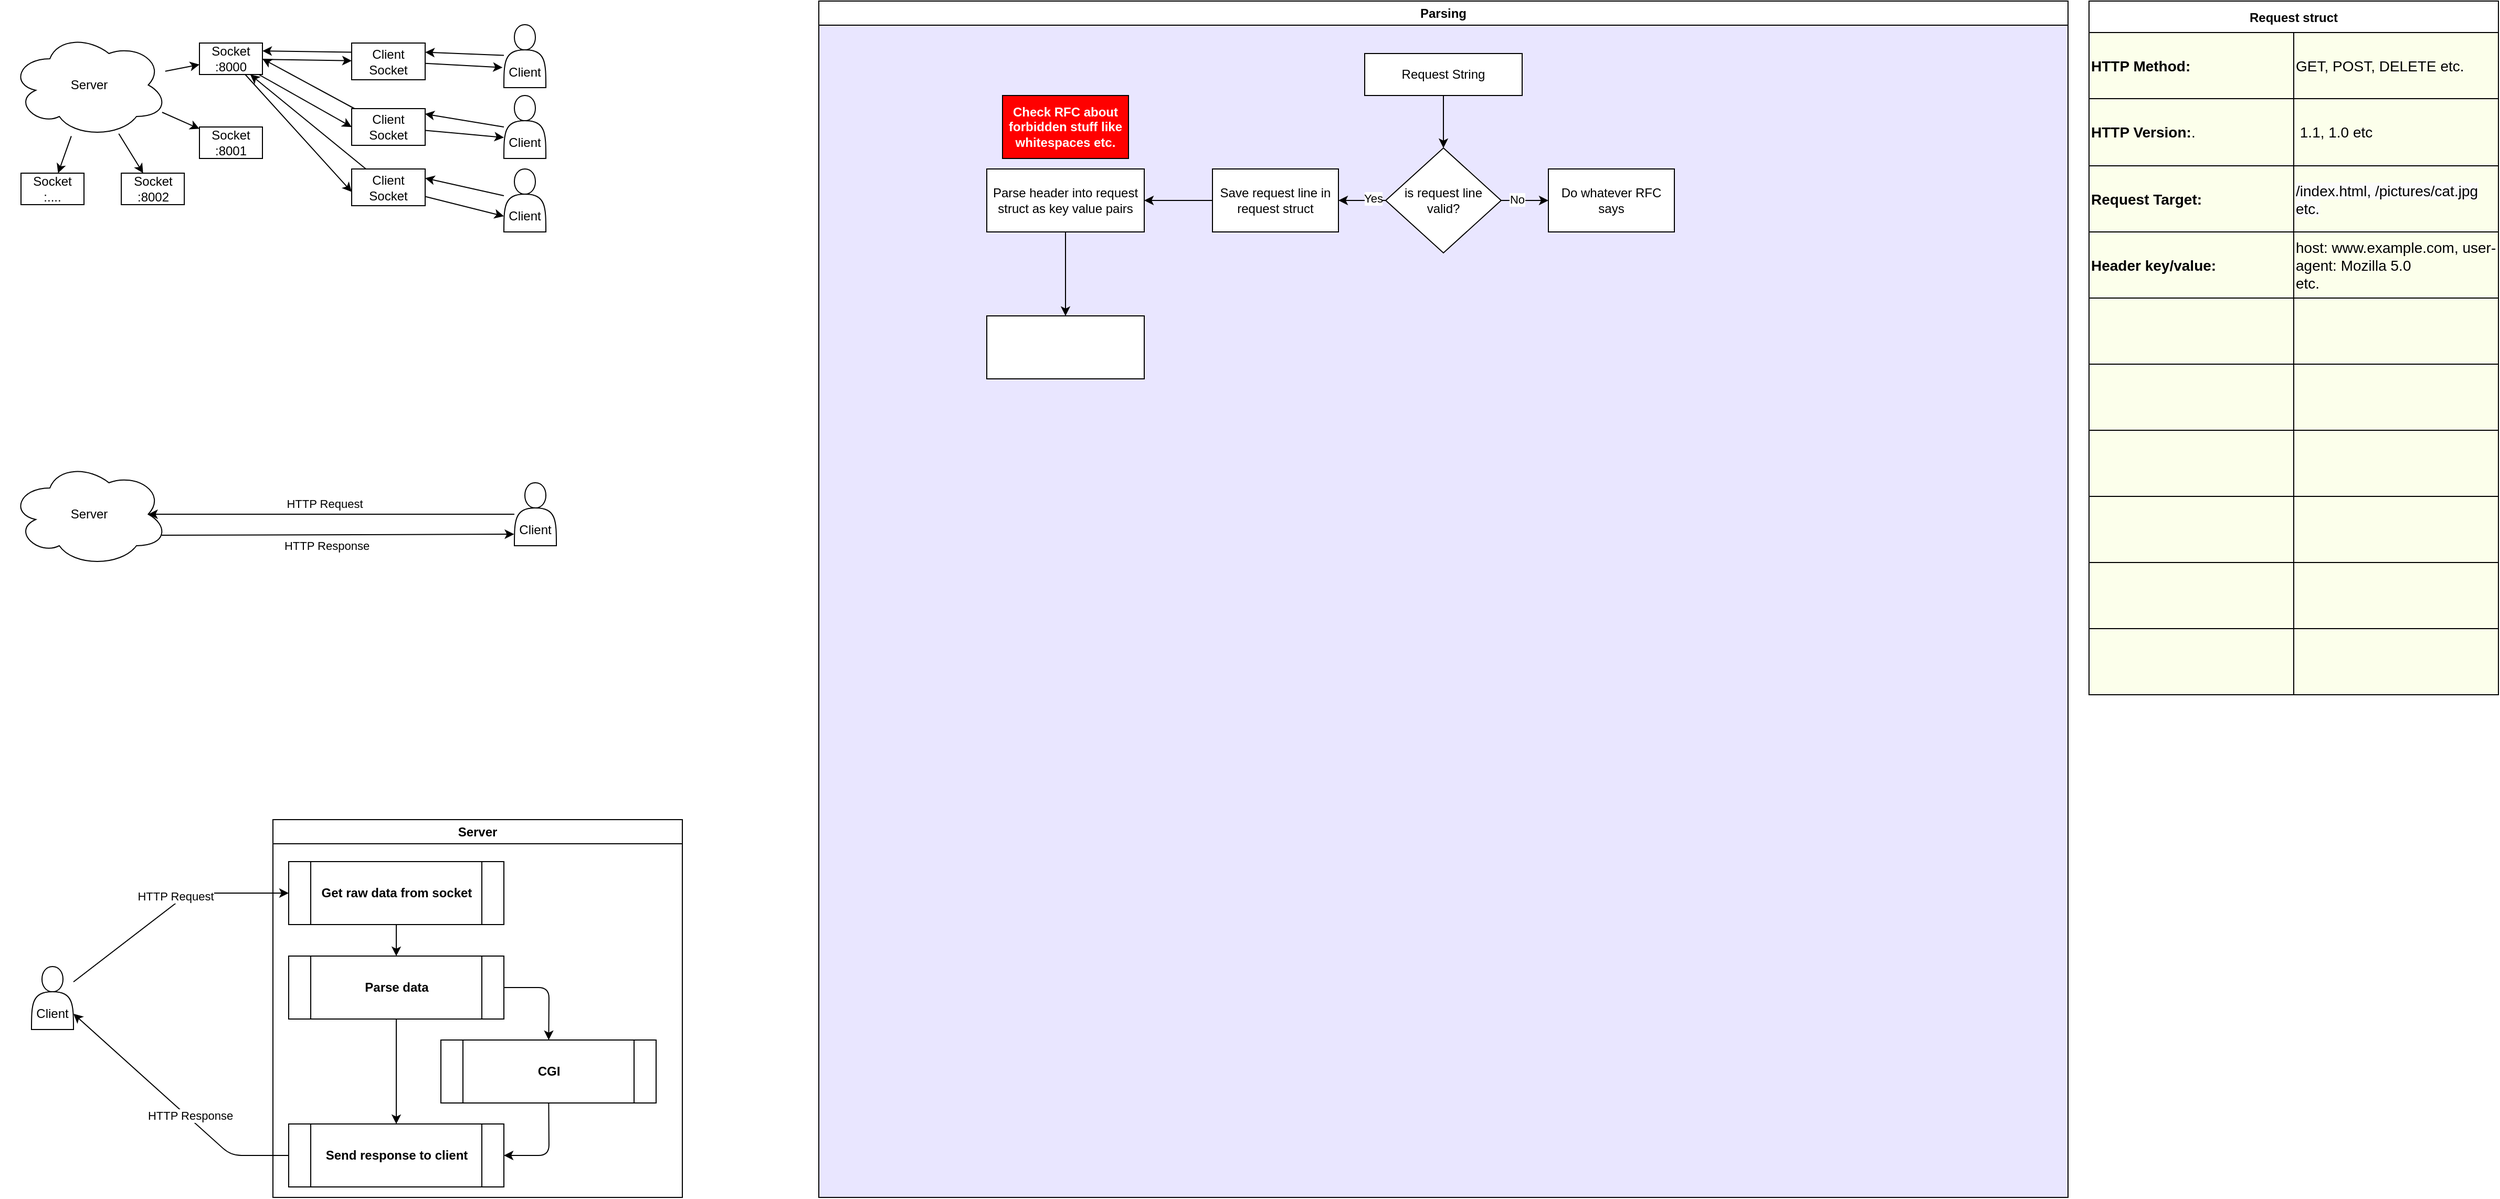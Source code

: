 <mxfile>
    <diagram id="tm-Q9Mv3Nz5z3LRHxRc2" name="Page-1">
        <mxGraphModel dx="2533" dy="1131" grid="1" gridSize="10" guides="1" tooltips="1" connect="1" arrows="1" fold="1" page="1" pageScale="1" pageWidth="850" pageHeight="1100" math="0" shadow="0">
            <root>
                <mxCell id="0"/>
                <mxCell id="1" parent="0"/>
                <mxCell id="5" value="" style="edgeStyle=none;html=1;" parent="1" source="2" target="4" edge="1">
                    <mxGeometry relative="1" as="geometry"/>
                </mxCell>
                <mxCell id="2" value="Server" style="ellipse;shape=cloud;whiteSpace=wrap;html=1;" parent="1" vertex="1">
                    <mxGeometry x="30" y="30" width="150" height="100" as="geometry"/>
                </mxCell>
                <mxCell id="7" value="" style="edgeStyle=none;html=1;" parent="1" source="4" target="6" edge="1">
                    <mxGeometry relative="1" as="geometry"/>
                </mxCell>
                <mxCell id="22" style="edgeStyle=none;html=1;entryX=0;entryY=0.5;entryDx=0;entryDy=0;" parent="1" source="4" target="12" edge="1">
                    <mxGeometry relative="1" as="geometry"/>
                </mxCell>
                <mxCell id="23" style="edgeStyle=none;html=1;entryX=0.001;entryY=0.625;entryDx=0;entryDy=0;entryPerimeter=0;" parent="1" source="4" target="15" edge="1">
                    <mxGeometry relative="1" as="geometry"/>
                </mxCell>
                <mxCell id="4" value="Socket&lt;br&gt;:8000" style="whiteSpace=wrap;html=1;" parent="1" vertex="1">
                    <mxGeometry x="210" y="40" width="60" height="30" as="geometry"/>
                </mxCell>
                <mxCell id="20" style="edgeStyle=none;html=1;entryX=1;entryY=0.25;entryDx=0;entryDy=0;exitX=0;exitY=0.25;exitDx=0;exitDy=0;" parent="1" source="6" target="4" edge="1">
                    <mxGeometry relative="1" as="geometry"/>
                </mxCell>
                <mxCell id="24" style="edgeStyle=none;html=1;entryX=-0.032;entryY=0.681;entryDx=0;entryDy=0;entryPerimeter=0;" parent="1" source="6" target="10" edge="1">
                    <mxGeometry relative="1" as="geometry"/>
                </mxCell>
                <mxCell id="6" value="Client Socket" style="whiteSpace=wrap;html=1;" parent="1" vertex="1">
                    <mxGeometry x="355" y="40" width="70" height="35" as="geometry"/>
                </mxCell>
                <mxCell id="11" style="edgeStyle=none;html=1;entryX=1;entryY=0.25;entryDx=0;entryDy=0;" parent="1" source="10" target="6" edge="1">
                    <mxGeometry relative="1" as="geometry"/>
                </mxCell>
                <mxCell id="10" value="&lt;br&gt;&lt;br&gt;Client" style="shape=actor;whiteSpace=wrap;html=1;" parent="1" vertex="1">
                    <mxGeometry x="500" y="22.5" width="40" height="60" as="geometry"/>
                </mxCell>
                <mxCell id="18" style="edgeStyle=none;html=1;entryX=1;entryY=0.5;entryDx=0;entryDy=0;" parent="1" source="12" target="4" edge="1">
                    <mxGeometry relative="1" as="geometry"/>
                </mxCell>
                <mxCell id="25" value="" style="edgeStyle=none;html=1;entryX=0;entryY=0.667;entryDx=0;entryDy=0;entryPerimeter=0;" parent="1" source="12" target="14" edge="1">
                    <mxGeometry relative="1" as="geometry"/>
                </mxCell>
                <mxCell id="12" value="Client Socket" style="whiteSpace=wrap;html=1;" parent="1" vertex="1">
                    <mxGeometry x="355" y="102.5" width="70" height="35" as="geometry"/>
                </mxCell>
                <mxCell id="13" style="edgeStyle=none;html=1;entryX=0.997;entryY=0.144;entryDx=0;entryDy=0;entryPerimeter=0;" parent="1" target="12" edge="1">
                    <mxGeometry relative="1" as="geometry">
                        <mxPoint x="500" y="120" as="sourcePoint"/>
                    </mxGeometry>
                </mxCell>
                <mxCell id="14" value="&lt;br&gt;&lt;br&gt;Client" style="shape=actor;whiteSpace=wrap;html=1;" parent="1" vertex="1">
                    <mxGeometry x="500" y="90" width="40" height="60" as="geometry"/>
                </mxCell>
                <mxCell id="19" style="edgeStyle=none;html=1;" parent="1" source="15" target="4" edge="1">
                    <mxGeometry relative="1" as="geometry"/>
                </mxCell>
                <mxCell id="26" style="edgeStyle=none;html=1;entryX=0;entryY=0.75;entryDx=0;entryDy=0;" parent="1" source="15" target="17" edge="1">
                    <mxGeometry relative="1" as="geometry"/>
                </mxCell>
                <mxCell id="15" value="Client Socket" style="whiteSpace=wrap;html=1;" parent="1" vertex="1">
                    <mxGeometry x="355" y="160" width="70" height="35" as="geometry"/>
                </mxCell>
                <mxCell id="16" style="edgeStyle=none;html=1;entryX=1;entryY=0.25;entryDx=0;entryDy=0;" parent="1" source="17" target="15" edge="1">
                    <mxGeometry relative="1" as="geometry"/>
                </mxCell>
                <mxCell id="17" value="&lt;br&gt;&lt;br&gt;Client" style="shape=actor;whiteSpace=wrap;html=1;" parent="1" vertex="1">
                    <mxGeometry x="500" y="160" width="40" height="60" as="geometry"/>
                </mxCell>
                <mxCell id="27" value="" style="edgeStyle=none;html=1;exitX=0.963;exitY=0.76;exitDx=0;exitDy=0;exitPerimeter=0;" parent="1" source="2" target="28" edge="1">
                    <mxGeometry relative="1" as="geometry">
                        <mxPoint x="179.999" y="113.018" as="sourcePoint"/>
                    </mxGeometry>
                </mxCell>
                <mxCell id="28" value="Socket&lt;br&gt;:8001" style="whiteSpace=wrap;html=1;" parent="1" vertex="1">
                    <mxGeometry x="210" y="120" width="60" height="30" as="geometry"/>
                </mxCell>
                <mxCell id="29" value="" style="edgeStyle=none;html=1;" parent="1" source="2" target="30" edge="1">
                    <mxGeometry relative="1" as="geometry">
                        <mxPoint x="100.0" y="150" as="sourcePoint"/>
                    </mxGeometry>
                </mxCell>
                <mxCell id="30" value="Socket&lt;br&gt;:8002" style="whiteSpace=wrap;html=1;" parent="1" vertex="1">
                    <mxGeometry x="135.55" y="164" width="60" height="30" as="geometry"/>
                </mxCell>
                <mxCell id="31" value="" style="edgeStyle=none;html=1;" parent="1" source="2" target="32" edge="1">
                    <mxGeometry relative="1" as="geometry">
                        <mxPoint x="50.002" y="127.366" as="sourcePoint"/>
                    </mxGeometry>
                </mxCell>
                <mxCell id="32" value="Socket&lt;br&gt;:...." style="whiteSpace=wrap;html=1;" parent="1" vertex="1">
                    <mxGeometry x="40.0" y="164" width="60" height="30" as="geometry"/>
                </mxCell>
                <mxCell id="35" style="edgeStyle=none;html=1;exitX=0.96;exitY=0.7;exitDx=0;exitDy=0;exitPerimeter=0;entryX=-0.006;entryY=0.817;entryDx=0;entryDy=0;entryPerimeter=0;" parent="1" source="33" target="34" edge="1">
                    <mxGeometry relative="1" as="geometry"/>
                </mxCell>
                <mxCell id="37" value="HTTP Response" style="edgeLabel;html=1;align=center;verticalAlign=middle;resizable=0;points=[];" parent="35" vertex="1" connectable="0">
                    <mxGeometry x="-0.242" y="-1" relative="1" as="geometry">
                        <mxPoint x="29" y="9" as="offset"/>
                    </mxGeometry>
                </mxCell>
                <mxCell id="33" value="Server" style="ellipse;shape=cloud;whiteSpace=wrap;html=1;" parent="1" vertex="1">
                    <mxGeometry x="30" y="439" width="150" height="100" as="geometry"/>
                </mxCell>
                <mxCell id="36" style="edgeStyle=none;html=1;entryX=0.875;entryY=0.5;entryDx=0;entryDy=0;entryPerimeter=0;" parent="1" source="34" target="33" edge="1">
                    <mxGeometry relative="1" as="geometry">
                        <mxPoint x="190" y="529" as="targetPoint"/>
                    </mxGeometry>
                </mxCell>
                <mxCell id="38" value="HTTP Request" style="edgeLabel;html=1;align=center;verticalAlign=middle;resizable=0;points=[];" parent="36" vertex="1" connectable="0">
                    <mxGeometry x="0.038" y="-1" relative="1" as="geometry">
                        <mxPoint y="-9" as="offset"/>
                    </mxGeometry>
                </mxCell>
                <mxCell id="34" value="&lt;br&gt;&lt;br&gt;Client" style="shape=actor;whiteSpace=wrap;html=1;" parent="1" vertex="1">
                    <mxGeometry x="510" y="459" width="40" height="60" as="geometry"/>
                </mxCell>
                <mxCell id="39" value="" style="shape=image;verticalLabelPosition=bottom;labelBackgroundColor=default;verticalAlign=top;aspect=fixed;imageAspect=0;image=https://miro.medium.com/v2/resize:fit:700/1*5QCrgA5LoA8AKR30ce6x5A.png;" parent="1" vertex="1">
                    <mxGeometry x="24.15" y="560" width="245.85" height="165" as="geometry"/>
                </mxCell>
                <mxCell id="40" value="" style="shape=image;verticalLabelPosition=bottom;labelBackgroundColor=default;verticalAlign=top;aspect=fixed;imageAspect=0;image=https://miro.medium.com/v2/resize:fit:700/1*Yqq-60D9mD4NVuhFd4IoFg.png;" parent="1" vertex="1">
                    <mxGeometry x="20" y="270" width="275.49" height="169" as="geometry"/>
                </mxCell>
                <mxCell id="41" value="&lt;br&gt;&lt;br&gt;Client" style="shape=actor;whiteSpace=wrap;html=1;" vertex="1" parent="1">
                    <mxGeometry x="50" y="920" width="40" height="60" as="geometry"/>
                </mxCell>
                <mxCell id="43" style="edgeStyle=none;html=1;" edge="1" parent="1" target="52" source="41">
                    <mxGeometry relative="1" as="geometry">
                        <mxPoint x="524.15" y="840" as="targetPoint"/>
                        <mxPoint x="872.9" y="840" as="sourcePoint"/>
                        <Array as="points">
                            <mxPoint x="200" y="850"/>
                        </Array>
                    </mxGeometry>
                </mxCell>
                <mxCell id="44" value="HTTP Request" style="edgeLabel;html=1;align=center;verticalAlign=middle;resizable=0;points=[];" vertex="1" connectable="0" parent="43">
                    <mxGeometry x="0.038" y="-1" relative="1" as="geometry">
                        <mxPoint y="-9" as="offset"/>
                    </mxGeometry>
                </mxCell>
                <mxCell id="69" style="edgeStyle=none;html=1;entryX=1;entryY=0.75;entryDx=0;entryDy=0;" edge="1" parent="1" source="55" target="41">
                    <mxGeometry relative="1" as="geometry">
                        <mxPoint x="350" y="965" as="sourcePoint"/>
                        <Array as="points">
                            <mxPoint x="240" y="1100"/>
                        </Array>
                    </mxGeometry>
                </mxCell>
                <mxCell id="88" value="HTTP Response" style="edgeLabel;html=1;align=center;verticalAlign=middle;resizable=0;points=[];" vertex="1" connectable="0" parent="69">
                    <mxGeometry x="-0.147" y="-2" relative="1" as="geometry">
                        <mxPoint as="offset"/>
                    </mxGeometry>
                </mxCell>
                <mxCell id="45" value="Server" style="swimlane;whiteSpace=wrap;html=1;" vertex="1" parent="1">
                    <mxGeometry x="280" y="780" width="390" height="360" as="geometry">
                        <mxRectangle x="280" y="780" width="50" height="30" as="alternateBounds"/>
                    </mxGeometry>
                </mxCell>
                <mxCell id="54" value="" style="edgeStyle=none;html=1;" edge="1" parent="45" source="52" target="53">
                    <mxGeometry relative="1" as="geometry"/>
                </mxCell>
                <mxCell id="52" value="&lt;span style=&quot;font-weight: 700;&quot;&gt;Get raw data from socket&lt;/span&gt;" style="shape=process;whiteSpace=wrap;html=1;backgroundOutline=1;" vertex="1" parent="45">
                    <mxGeometry x="15" y="40" width="205" height="60" as="geometry"/>
                </mxCell>
                <mxCell id="66" style="edgeStyle=none;html=1;" edge="1" parent="45" source="53" target="61">
                    <mxGeometry relative="1" as="geometry">
                        <Array as="points">
                            <mxPoint x="263" y="160"/>
                        </Array>
                    </mxGeometry>
                </mxCell>
                <mxCell id="68" style="edgeStyle=none;html=1;" edge="1" parent="45" source="53" target="55">
                    <mxGeometry relative="1" as="geometry"/>
                </mxCell>
                <mxCell id="53" value="Parse data" style="shape=process;whiteSpace=wrap;html=1;backgroundOutline=1;fontStyle=1" vertex="1" parent="45">
                    <mxGeometry x="15" y="130" width="205" height="60" as="geometry"/>
                </mxCell>
                <mxCell id="55" value="Send response to client" style="shape=process;whiteSpace=wrap;html=1;backgroundOutline=1;fontStyle=1" vertex="1" parent="45">
                    <mxGeometry x="15" y="290" width="205" height="60" as="geometry"/>
                </mxCell>
                <mxCell id="67" style="edgeStyle=none;html=1;" edge="1" parent="45" source="61" target="55">
                    <mxGeometry relative="1" as="geometry">
                        <Array as="points">
                            <mxPoint x="263" y="320"/>
                        </Array>
                    </mxGeometry>
                </mxCell>
                <mxCell id="61" value="CGI" style="shape=process;whiteSpace=wrap;html=1;backgroundOutline=1;fontStyle=1" vertex="1" parent="45">
                    <mxGeometry x="160" y="210" width="205" height="60" as="geometry"/>
                </mxCell>
                <mxCell id="89" value="Parsing" style="swimlane;whiteSpace=wrap;html=1;fillColor=default;rounded=0;gradientColor=none;swimlaneFillColor=#E9E6FF;" vertex="1" parent="1">
                    <mxGeometry x="800" width="1190" height="1140" as="geometry"/>
                </mxCell>
                <mxCell id="94" value="" style="edgeStyle=none;html=1;" edge="1" parent="89" source="90" target="93">
                    <mxGeometry relative="1" as="geometry"/>
                </mxCell>
                <mxCell id="90" value="Request String" style="rounded=0;whiteSpace=wrap;html=1;fillColor=default;gradientColor=none;" vertex="1" parent="89">
                    <mxGeometry x="520" y="50" width="150" height="40" as="geometry"/>
                </mxCell>
                <mxCell id="96" value="" style="edgeStyle=none;html=1;" edge="1" parent="89" source="93" target="95">
                    <mxGeometry relative="1" as="geometry"/>
                </mxCell>
                <mxCell id="100" value="Yes" style="edgeLabel;html=1;align=center;verticalAlign=middle;resizable=0;points=[];" vertex="1" connectable="0" parent="96">
                    <mxGeometry x="-0.444" y="-2" relative="1" as="geometry">
                        <mxPoint as="offset"/>
                    </mxGeometry>
                </mxCell>
                <mxCell id="99" value="" style="edgeStyle=none;html=1;" edge="1" parent="89" source="93" target="98">
                    <mxGeometry relative="1" as="geometry"/>
                </mxCell>
                <mxCell id="101" value="No" style="edgeLabel;html=1;align=center;verticalAlign=middle;resizable=0;points=[];" vertex="1" connectable="0" parent="99">
                    <mxGeometry x="-0.356" y="1" relative="1" as="geometry">
                        <mxPoint as="offset"/>
                    </mxGeometry>
                </mxCell>
                <mxCell id="93" value="is request line valid?" style="rhombus;whiteSpace=wrap;html=1;rounded=0;gradientColor=none;" vertex="1" parent="89">
                    <mxGeometry x="540" y="140" width="110" height="100" as="geometry"/>
                </mxCell>
                <mxCell id="109" value="" style="edgeStyle=none;html=1;" edge="1" parent="89" source="95" target="108">
                    <mxGeometry relative="1" as="geometry"/>
                </mxCell>
                <mxCell id="95" value="Save request line in request struct" style="whiteSpace=wrap;html=1;rounded=0;gradientColor=none;" vertex="1" parent="89">
                    <mxGeometry x="375" y="160" width="120" height="60" as="geometry"/>
                </mxCell>
                <mxCell id="98" value="Do whatever RFC says" style="whiteSpace=wrap;html=1;rounded=0;gradientColor=none;" vertex="1" parent="89">
                    <mxGeometry x="695" y="160" width="120" height="60" as="geometry"/>
                </mxCell>
                <mxCell id="113" value="" style="edgeStyle=none;html=1;fontColor=#FFFFFF;" edge="1" parent="89" source="108" target="112">
                    <mxGeometry relative="1" as="geometry"/>
                </mxCell>
                <mxCell id="108" value="Parse header into request struct as key value pairs" style="whiteSpace=wrap;html=1;rounded=0;gradientColor=none;" vertex="1" parent="89">
                    <mxGeometry x="160" y="160" width="150" height="60" as="geometry"/>
                </mxCell>
                <mxCell id="111" value="Check RFC about forbidden stuff like whitespaces etc." style="rounded=0;whiteSpace=wrap;html=1;fillColor=#FF0000;gradientColor=none;fontColor=#FFFFFF;fontStyle=1" vertex="1" parent="89">
                    <mxGeometry x="175" y="90" width="120" height="60" as="geometry"/>
                </mxCell>
                <mxCell id="112" value="" style="whiteSpace=wrap;html=1;rounded=0;gradientColor=none;" vertex="1" parent="89">
                    <mxGeometry x="160" y="300" width="150" height="60" as="geometry"/>
                </mxCell>
                <mxCell id="116" value="Request struct" style="shape=table;startSize=30;container=1;collapsible=0;childLayout=tableLayout;fontStyle=1;align=center;rounded=0;strokeColor=default;fontColor=#000000;fillColor=#FFFFFF;gradientColor=none;swimlaneFillColor=#FCFFEB;" vertex="1" parent="1">
                    <mxGeometry x="2010" width="390" height="661" as="geometry"/>
                </mxCell>
                <mxCell id="117" value="" style="shape=tableRow;horizontal=0;startSize=0;swimlaneHead=0;swimlaneBody=0;top=0;left=0;bottom=0;right=0;collapsible=0;dropTarget=0;fillColor=none;points=[[0,0.5],[1,0.5]];portConstraint=eastwest;rounded=0;strokeColor=default;fontColor=#FFFFFF;" vertex="1" parent="116">
                    <mxGeometry y="30" width="390" height="63" as="geometry"/>
                </mxCell>
                <mxCell id="118" value="&lt;span style=&quot;color: rgb(0, 0, 0); font-weight: 700; font-size: 14px;&quot;&gt;HTTP Method:&lt;/span&gt;" style="shape=partialRectangle;html=1;whiteSpace=wrap;connectable=0;fillColor=none;top=0;left=0;bottom=0;right=0;overflow=hidden;rounded=0;strokeColor=default;fontColor=#FFFFFF;align=left;fontSize=14;" vertex="1" parent="117">
                    <mxGeometry width="195" height="63" as="geometry">
                        <mxRectangle width="195" height="63" as="alternateBounds"/>
                    </mxGeometry>
                </mxCell>
                <mxCell id="119" value="&lt;span style=&quot;color: rgb(0, 0, 0); font-size: 14px;&quot;&gt;GET, POST, DELETE etc.&lt;/span&gt;" style="shape=partialRectangle;html=1;whiteSpace=wrap;connectable=0;fillColor=none;top=0;left=0;bottom=0;right=0;overflow=hidden;rounded=0;strokeColor=default;fontColor=#FFFFFF;align=left;fontSize=14;" vertex="1" parent="117">
                    <mxGeometry x="195" width="195" height="63" as="geometry">
                        <mxRectangle width="195" height="63" as="alternateBounds"/>
                    </mxGeometry>
                </mxCell>
                <mxCell id="121" value="" style="shape=tableRow;horizontal=0;startSize=0;swimlaneHead=0;swimlaneBody=0;top=0;left=0;bottom=0;right=0;collapsible=0;dropTarget=0;fillColor=none;points=[[0,0.5],[1,0.5]];portConstraint=eastwest;rounded=0;strokeColor=default;fontColor=#FFFFFF;" vertex="1" parent="116">
                    <mxGeometry y="93" width="390" height="64" as="geometry"/>
                </mxCell>
                <mxCell id="122" value="&lt;span style=&quot;color: rgb(0, 0, 0); font-weight: 700; font-size: 14px;&quot;&gt;HTTP Version:&lt;/span&gt;&lt;span style=&quot;border-color: var(--border-color); color: rgb(0, 0, 0); font-size: 14px;&quot;&gt;.&lt;/span&gt;" style="shape=partialRectangle;html=1;whiteSpace=wrap;connectable=0;fillColor=none;top=0;left=0;bottom=0;right=0;overflow=hidden;rounded=0;strokeColor=default;fontColor=#FFFFFF;align=left;fontSize=14;" vertex="1" parent="121">
                    <mxGeometry width="195" height="64" as="geometry">
                        <mxRectangle width="195" height="64" as="alternateBounds"/>
                    </mxGeometry>
                </mxCell>
                <mxCell id="123" value="&lt;span style=&quot;border-color: var(--border-color); color: rgb(0, 0, 0); font-weight: 700; font-size: 14px;&quot;&gt;&amp;nbsp;&lt;/span&gt;&lt;span style=&quot;border-color: var(--border-color); color: rgb(0, 0, 0); font-size: 14px;&quot;&gt;1.1, 1.0 etc&lt;/span&gt;" style="shape=partialRectangle;html=1;whiteSpace=wrap;connectable=0;fillColor=none;top=0;left=0;bottom=0;right=0;overflow=hidden;rounded=0;strokeColor=default;fontColor=#FFFFFF;align=left;fontSize=14;" vertex="1" parent="121">
                    <mxGeometry x="195" width="195" height="64" as="geometry">
                        <mxRectangle width="195" height="64" as="alternateBounds"/>
                    </mxGeometry>
                </mxCell>
                <mxCell id="125" value="" style="shape=tableRow;horizontal=0;startSize=0;swimlaneHead=0;swimlaneBody=0;top=0;left=0;bottom=0;right=0;collapsible=0;dropTarget=0;fillColor=none;points=[[0,0.5],[1,0.5]];portConstraint=eastwest;rounded=0;strokeColor=default;fontColor=#FFFFFF;" vertex="1" parent="116">
                    <mxGeometry y="157" width="390" height="63" as="geometry"/>
                </mxCell>
                <mxCell id="126" value="&lt;span style=&quot;color: rgb(0, 0, 0); font-weight: 700; font-size: 14px;&quot;&gt;Request Target:&lt;/span&gt;" style="shape=partialRectangle;html=1;whiteSpace=wrap;connectable=0;fillColor=none;top=0;left=0;bottom=0;right=0;overflow=hidden;rounded=0;strokeColor=default;fontColor=#FFFFFF;align=left;fontSize=14;" vertex="1" parent="125">
                    <mxGeometry width="195" height="63" as="geometry">
                        <mxRectangle width="195" height="63" as="alternateBounds"/>
                    </mxGeometry>
                </mxCell>
                <mxCell id="127" value="&lt;span style=&quot;color: rgb(0, 0, 0); font-family: Helvetica; font-size: 14px; font-style: normal; font-variant-ligatures: normal; font-variant-caps: normal; font-weight: 400; letter-spacing: normal; orphans: 2; text-indent: 0px; text-transform: none; widows: 2; word-spacing: 0px; -webkit-text-stroke-width: 0px; background-color: rgb(251, 251, 251); text-decoration-thickness: initial; text-decoration-style: initial; text-decoration-color: initial; float: none; display: inline !important;&quot;&gt;/index.html, /pictures/cat.jpg etc.&lt;/span&gt;" style="shape=partialRectangle;html=1;whiteSpace=wrap;connectable=0;fillColor=none;top=0;left=0;bottom=0;right=0;overflow=hidden;rounded=0;strokeColor=default;fontColor=#FFFFFF;align=left;fontSize=14;" vertex="1" parent="125">
                    <mxGeometry x="195" width="195" height="63" as="geometry">
                        <mxRectangle width="195" height="63" as="alternateBounds"/>
                    </mxGeometry>
                </mxCell>
                <mxCell id="129" style="shape=tableRow;horizontal=0;startSize=0;swimlaneHead=0;swimlaneBody=0;top=0;left=0;bottom=0;right=0;collapsible=0;dropTarget=0;fillColor=none;points=[[0,0.5],[1,0.5]];portConstraint=eastwest;rounded=0;strokeColor=default;fontColor=#FFFFFF;" vertex="1" parent="116">
                    <mxGeometry y="220" width="390" height="63" as="geometry"/>
                </mxCell>
                <mxCell id="130" value="&lt;b&gt;Header key/value:&lt;/b&gt;" style="shape=partialRectangle;html=1;whiteSpace=wrap;connectable=0;fillColor=none;top=0;left=0;bottom=0;right=0;overflow=hidden;rounded=0;strokeColor=default;fontColor=#000000;align=left;fontSize=14;" vertex="1" parent="129">
                    <mxGeometry width="195" height="63" as="geometry">
                        <mxRectangle width="195" height="63" as="alternateBounds"/>
                    </mxGeometry>
                </mxCell>
                <mxCell id="131" value="host: www.example.com, user-agent: Mozilla 5.0&lt;br&gt;etc." style="shape=partialRectangle;html=1;whiteSpace=wrap;connectable=0;fillColor=none;top=0;left=0;bottom=0;right=0;overflow=hidden;rounded=0;strokeColor=default;fontColor=#000000;align=left;fontSize=14;" vertex="1" parent="129">
                    <mxGeometry x="195" width="195" height="63" as="geometry">
                        <mxRectangle width="195" height="63" as="alternateBounds"/>
                    </mxGeometry>
                </mxCell>
                <mxCell id="132" style="shape=tableRow;horizontal=0;startSize=0;swimlaneHead=0;swimlaneBody=0;top=0;left=0;bottom=0;right=0;collapsible=0;dropTarget=0;fillColor=none;points=[[0,0.5],[1,0.5]];portConstraint=eastwest;rounded=0;strokeColor=default;fontColor=#FFFFFF;" vertex="1" parent="116">
                    <mxGeometry y="283" width="390" height="63" as="geometry"/>
                </mxCell>
                <mxCell id="133" style="shape=partialRectangle;html=1;whiteSpace=wrap;connectable=0;fillColor=none;top=0;left=0;bottom=0;right=0;overflow=hidden;rounded=0;strokeColor=default;fontColor=#000000;align=left;fontSize=14;" vertex="1" parent="132">
                    <mxGeometry width="195" height="63" as="geometry">
                        <mxRectangle width="195" height="63" as="alternateBounds"/>
                    </mxGeometry>
                </mxCell>
                <mxCell id="134" style="shape=partialRectangle;html=1;whiteSpace=wrap;connectable=0;fillColor=none;top=0;left=0;bottom=0;right=0;overflow=hidden;rounded=0;strokeColor=default;fontColor=#000000;align=left;fontSize=14;" vertex="1" parent="132">
                    <mxGeometry x="195" width="195" height="63" as="geometry">
                        <mxRectangle width="195" height="63" as="alternateBounds"/>
                    </mxGeometry>
                </mxCell>
                <mxCell id="135" style="shape=tableRow;horizontal=0;startSize=0;swimlaneHead=0;swimlaneBody=0;top=0;left=0;bottom=0;right=0;collapsible=0;dropTarget=0;fillColor=none;points=[[0,0.5],[1,0.5]];portConstraint=eastwest;rounded=0;strokeColor=default;fontColor=#FFFFFF;" vertex="1" parent="116">
                    <mxGeometry y="346" width="390" height="63" as="geometry"/>
                </mxCell>
                <mxCell id="136" style="shape=partialRectangle;html=1;whiteSpace=wrap;connectable=0;fillColor=none;top=0;left=0;bottom=0;right=0;overflow=hidden;rounded=0;strokeColor=default;fontColor=#000000;align=left;fontSize=14;" vertex="1" parent="135">
                    <mxGeometry width="195" height="63" as="geometry">
                        <mxRectangle width="195" height="63" as="alternateBounds"/>
                    </mxGeometry>
                </mxCell>
                <mxCell id="137" style="shape=partialRectangle;html=1;whiteSpace=wrap;connectable=0;fillColor=none;top=0;left=0;bottom=0;right=0;overflow=hidden;rounded=0;strokeColor=default;fontColor=#000000;align=left;fontSize=14;" vertex="1" parent="135">
                    <mxGeometry x="195" width="195" height="63" as="geometry">
                        <mxRectangle width="195" height="63" as="alternateBounds"/>
                    </mxGeometry>
                </mxCell>
                <mxCell id="138" style="shape=tableRow;horizontal=0;startSize=0;swimlaneHead=0;swimlaneBody=0;top=0;left=0;bottom=0;right=0;collapsible=0;dropTarget=0;fillColor=none;points=[[0,0.5],[1,0.5]];portConstraint=eastwest;rounded=0;strokeColor=default;fontColor=#FFFFFF;" vertex="1" parent="116">
                    <mxGeometry y="409" width="390" height="63" as="geometry"/>
                </mxCell>
                <mxCell id="139" style="shape=partialRectangle;html=1;whiteSpace=wrap;connectable=0;fillColor=none;top=0;left=0;bottom=0;right=0;overflow=hidden;rounded=0;strokeColor=default;fontColor=#000000;align=left;fontSize=14;" vertex="1" parent="138">
                    <mxGeometry width="195" height="63" as="geometry">
                        <mxRectangle width="195" height="63" as="alternateBounds"/>
                    </mxGeometry>
                </mxCell>
                <mxCell id="140" style="shape=partialRectangle;html=1;whiteSpace=wrap;connectable=0;fillColor=none;top=0;left=0;bottom=0;right=0;overflow=hidden;rounded=0;strokeColor=default;fontColor=#000000;align=left;fontSize=14;" vertex="1" parent="138">
                    <mxGeometry x="195" width="195" height="63" as="geometry">
                        <mxRectangle width="195" height="63" as="alternateBounds"/>
                    </mxGeometry>
                </mxCell>
                <mxCell id="141" style="shape=tableRow;horizontal=0;startSize=0;swimlaneHead=0;swimlaneBody=0;top=0;left=0;bottom=0;right=0;collapsible=0;dropTarget=0;fillColor=none;points=[[0,0.5],[1,0.5]];portConstraint=eastwest;rounded=0;strokeColor=default;fontColor=#FFFFFF;" vertex="1" parent="116">
                    <mxGeometry y="472" width="390" height="63" as="geometry"/>
                </mxCell>
                <mxCell id="142" style="shape=partialRectangle;html=1;whiteSpace=wrap;connectable=0;fillColor=none;top=0;left=0;bottom=0;right=0;overflow=hidden;rounded=0;strokeColor=default;fontColor=#000000;align=left;fontSize=14;" vertex="1" parent="141">
                    <mxGeometry width="195" height="63" as="geometry">
                        <mxRectangle width="195" height="63" as="alternateBounds"/>
                    </mxGeometry>
                </mxCell>
                <mxCell id="143" style="shape=partialRectangle;html=1;whiteSpace=wrap;connectable=0;fillColor=none;top=0;left=0;bottom=0;right=0;overflow=hidden;rounded=0;strokeColor=default;fontColor=#000000;align=left;fontSize=14;" vertex="1" parent="141">
                    <mxGeometry x="195" width="195" height="63" as="geometry">
                        <mxRectangle width="195" height="63" as="alternateBounds"/>
                    </mxGeometry>
                </mxCell>
                <mxCell id="144" style="shape=tableRow;horizontal=0;startSize=0;swimlaneHead=0;swimlaneBody=0;top=0;left=0;bottom=0;right=0;collapsible=0;dropTarget=0;fillColor=none;points=[[0,0.5],[1,0.5]];portConstraint=eastwest;rounded=0;strokeColor=default;fontColor=#FFFFFF;" vertex="1" parent="116">
                    <mxGeometry y="535" width="390" height="63" as="geometry"/>
                </mxCell>
                <mxCell id="145" style="shape=partialRectangle;html=1;whiteSpace=wrap;connectable=0;fillColor=none;top=0;left=0;bottom=0;right=0;overflow=hidden;rounded=0;strokeColor=default;fontColor=#000000;align=left;fontSize=14;" vertex="1" parent="144">
                    <mxGeometry width="195" height="63" as="geometry">
                        <mxRectangle width="195" height="63" as="alternateBounds"/>
                    </mxGeometry>
                </mxCell>
                <mxCell id="146" style="shape=partialRectangle;html=1;whiteSpace=wrap;connectable=0;fillColor=none;top=0;left=0;bottom=0;right=0;overflow=hidden;rounded=0;strokeColor=default;fontColor=#000000;align=left;fontSize=14;" vertex="1" parent="144">
                    <mxGeometry x="195" width="195" height="63" as="geometry">
                        <mxRectangle width="195" height="63" as="alternateBounds"/>
                    </mxGeometry>
                </mxCell>
                <mxCell id="147" style="shape=tableRow;horizontal=0;startSize=0;swimlaneHead=0;swimlaneBody=0;top=0;left=0;bottom=0;right=0;collapsible=0;dropTarget=0;fillColor=none;points=[[0,0.5],[1,0.5]];portConstraint=eastwest;rounded=0;strokeColor=default;fontColor=#FFFFFF;" vertex="1" parent="116">
                    <mxGeometry y="598" width="390" height="63" as="geometry"/>
                </mxCell>
                <mxCell id="148" style="shape=partialRectangle;html=1;whiteSpace=wrap;connectable=0;fillColor=none;top=0;left=0;bottom=0;right=0;overflow=hidden;rounded=0;strokeColor=default;fontColor=#000000;align=left;fontSize=14;" vertex="1" parent="147">
                    <mxGeometry width="195" height="63" as="geometry">
                        <mxRectangle width="195" height="63" as="alternateBounds"/>
                    </mxGeometry>
                </mxCell>
                <mxCell id="149" style="shape=partialRectangle;html=1;whiteSpace=wrap;connectable=0;fillColor=none;top=0;left=0;bottom=0;right=0;overflow=hidden;rounded=0;strokeColor=default;fontColor=#000000;align=left;fontSize=14;" vertex="1" parent="147">
                    <mxGeometry x="195" width="195" height="63" as="geometry">
                        <mxRectangle width="195" height="63" as="alternateBounds"/>
                    </mxGeometry>
                </mxCell>
            </root>
        </mxGraphModel>
    </diagram>
</mxfile>